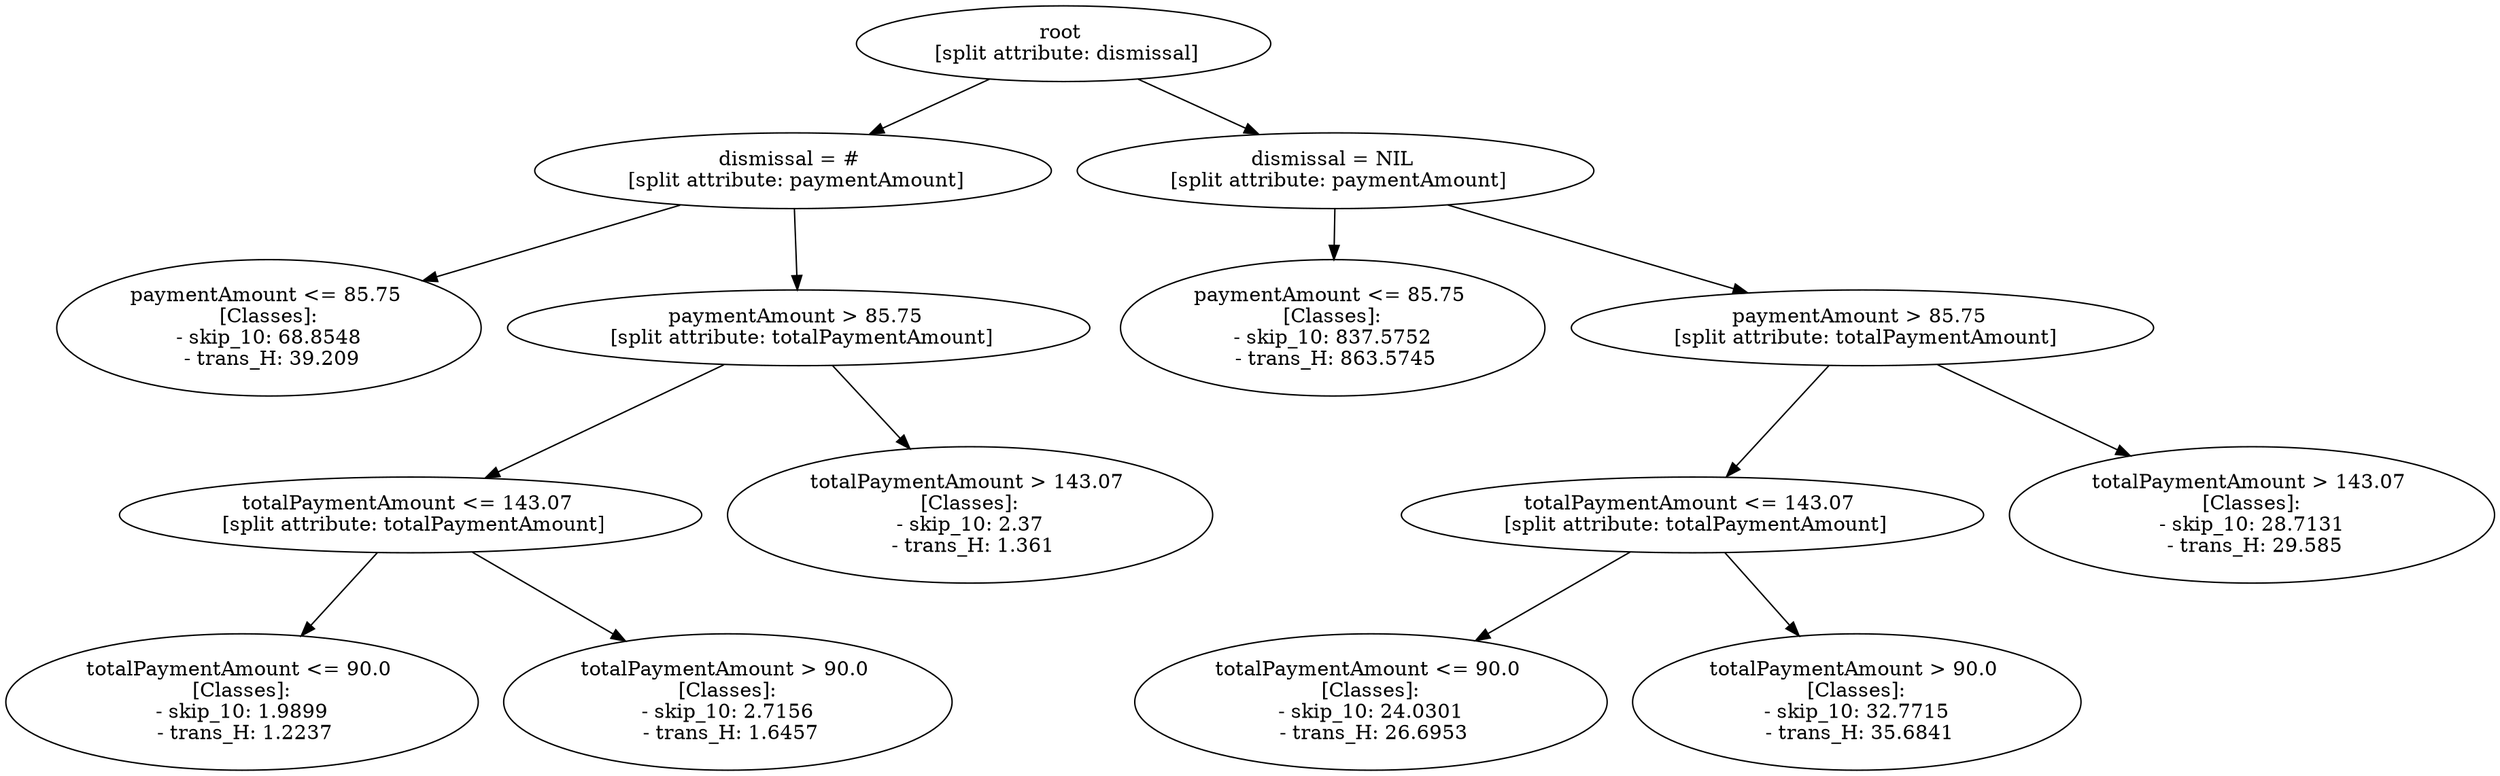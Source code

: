 // Road_Traffic_Fine_Management_Process-p_14-5
digraph "Road_Traffic_Fine_Management_Process-p_14-5" {
	"12ee184d-234f-4af7-b26d-86d57cecdac2" [label="root 
 [split attribute: dismissal]"]
	"54148982-32b2-4a37-9375-8286fbd73f46" [label="dismissal = # 
 [split attribute: paymentAmount]"]
	"12ee184d-234f-4af7-b26d-86d57cecdac2" -> "54148982-32b2-4a37-9375-8286fbd73f46"
	"2d72de9e-6d98-4441-a98c-f980cd6ae30d" [label="paymentAmount <= 85.75 
 [Classes]: 
 - skip_10: 68.8548 
 - trans_H: 39.209"]
	"54148982-32b2-4a37-9375-8286fbd73f46" -> "2d72de9e-6d98-4441-a98c-f980cd6ae30d"
	"b6dd30c7-c32c-4f89-8242-f77e06229d71" [label="paymentAmount > 85.75 
 [split attribute: totalPaymentAmount]"]
	"54148982-32b2-4a37-9375-8286fbd73f46" -> "b6dd30c7-c32c-4f89-8242-f77e06229d71"
	"74c3b44b-7115-4322-9b40-465d67c45ca1" [label="totalPaymentAmount <= 143.07 
 [split attribute: totalPaymentAmount]"]
	"b6dd30c7-c32c-4f89-8242-f77e06229d71" -> "74c3b44b-7115-4322-9b40-465d67c45ca1"
	"908288f3-bda8-42e8-92a6-5a1c3fab7cfb" [label="totalPaymentAmount <= 90.0 
 [Classes]: 
 - skip_10: 1.9899 
 - trans_H: 1.2237"]
	"74c3b44b-7115-4322-9b40-465d67c45ca1" -> "908288f3-bda8-42e8-92a6-5a1c3fab7cfb"
	"da9a0c7a-d179-4028-99e9-2c0550565f09" [label="totalPaymentAmount > 90.0 
 [Classes]: 
 - skip_10: 2.7156 
 - trans_H: 1.6457"]
	"74c3b44b-7115-4322-9b40-465d67c45ca1" -> "da9a0c7a-d179-4028-99e9-2c0550565f09"
	"c143a90e-c71f-4759-af50-d8b91c25e4bd" [label="totalPaymentAmount > 143.07 
 [Classes]: 
 - skip_10: 2.37 
 - trans_H: 1.361"]
	"b6dd30c7-c32c-4f89-8242-f77e06229d71" -> "c143a90e-c71f-4759-af50-d8b91c25e4bd"
	"b3e02bcc-9d5a-40d7-9475-696420dde08a" [label="dismissal = NIL 
 [split attribute: paymentAmount]"]
	"12ee184d-234f-4af7-b26d-86d57cecdac2" -> "b3e02bcc-9d5a-40d7-9475-696420dde08a"
	"bc68bfee-8b0d-4c7c-ae47-3a94a88f1842" [label="paymentAmount <= 85.75 
 [Classes]: 
 - skip_10: 837.5752 
 - trans_H: 863.5745"]
	"b3e02bcc-9d5a-40d7-9475-696420dde08a" -> "bc68bfee-8b0d-4c7c-ae47-3a94a88f1842"
	"091733db-408b-44e8-ace4-6319e71fd67b" [label="paymentAmount > 85.75 
 [split attribute: totalPaymentAmount]"]
	"b3e02bcc-9d5a-40d7-9475-696420dde08a" -> "091733db-408b-44e8-ace4-6319e71fd67b"
	"b93273e4-19e6-4a76-b5fb-b37bd38890c4" [label="totalPaymentAmount <= 143.07 
 [split attribute: totalPaymentAmount]"]
	"091733db-408b-44e8-ace4-6319e71fd67b" -> "b93273e4-19e6-4a76-b5fb-b37bd38890c4"
	"33643f7d-9ad6-4d0a-8dcb-d329a15d590a" [label="totalPaymentAmount <= 90.0 
 [Classes]: 
 - skip_10: 24.0301 
 - trans_H: 26.6953"]
	"b93273e4-19e6-4a76-b5fb-b37bd38890c4" -> "33643f7d-9ad6-4d0a-8dcb-d329a15d590a"
	"36dbb861-df1e-4d92-b65f-60fb42dc4145" [label="totalPaymentAmount > 90.0 
 [Classes]: 
 - skip_10: 32.7715 
 - trans_H: 35.6841"]
	"b93273e4-19e6-4a76-b5fb-b37bd38890c4" -> "36dbb861-df1e-4d92-b65f-60fb42dc4145"
	"552cd7ee-6446-4a39-9f45-07bbb2153349" [label="totalPaymentAmount > 143.07 
 [Classes]: 
 - skip_10: 28.7131 
 - trans_H: 29.585"]
	"091733db-408b-44e8-ace4-6319e71fd67b" -> "552cd7ee-6446-4a39-9f45-07bbb2153349"
}

